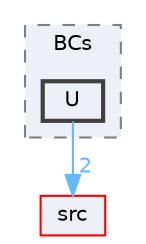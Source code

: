 digraph "applications/solvers/compressible/rhoCentralFoam/BCs/U"
{
 // LATEX_PDF_SIZE
  bgcolor="transparent";
  edge [fontname=Helvetica,fontsize=10,labelfontname=Helvetica,labelfontsize=10];
  node [fontname=Helvetica,fontsize=10,shape=box,height=0.2,width=0.4];
  compound=true
  subgraph clusterdir_54c0031b8ef4373f0f738562c5f5a67d {
    graph [ bgcolor="#edf0f7", pencolor="grey50", label="BCs", fontname=Helvetica,fontsize=10 style="filled,dashed", URL="dir_54c0031b8ef4373f0f738562c5f5a67d.html",tooltip=""]
  dir_e416c957047ebcafed1cec2f50432190 [label="U", fillcolor="#edf0f7", color="grey25", style="filled,bold", URL="dir_e416c957047ebcafed1cec2f50432190.html",tooltip=""];
  }
  dir_68267d1309a1af8e8297ef4c3efbcdba [label="src", fillcolor="#edf0f7", color="red", style="filled", URL="dir_68267d1309a1af8e8297ef4c3efbcdba.html",tooltip=""];
  dir_e416c957047ebcafed1cec2f50432190->dir_68267d1309a1af8e8297ef4c3efbcdba [headlabel="2", labeldistance=1.5 headhref="dir_004180_003729.html" href="dir_004180_003729.html" color="steelblue1" fontcolor="steelblue1"];
}
